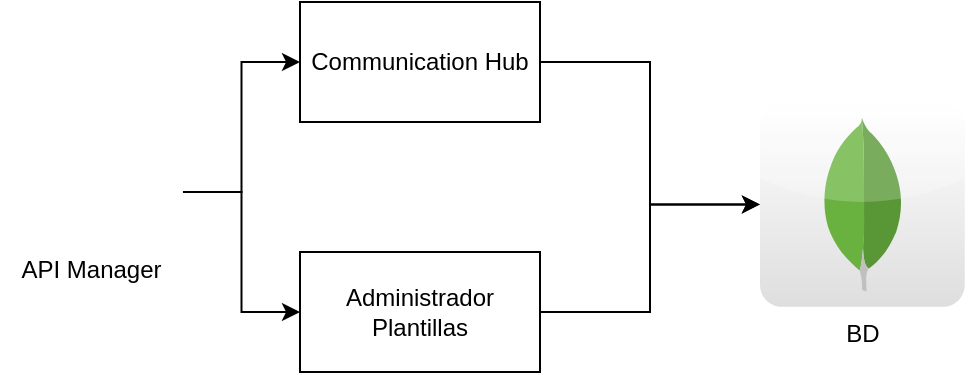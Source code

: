 <mxfile version="26.0.10">
  <diagram name="Página-1" id="I--uYjoeAKg2iHmLg4aw">
    <mxGraphModel dx="1434" dy="739" grid="1" gridSize="10" guides="1" tooltips="1" connect="1" arrows="1" fold="1" page="1" pageScale="1" pageWidth="827" pageHeight="1169" math="0" shadow="0">
      <root>
        <mxCell id="0" />
        <mxCell id="1" parent="0" />
        <mxCell id="kIFRUREvjJaYd9ezVtCr-8" style="edgeStyle=orthogonalEdgeStyle;rounded=0;orthogonalLoop=1;jettySize=auto;html=1;" edge="1" parent="1" source="kIFRUREvjJaYd9ezVtCr-1" target="kIFRUREvjJaYd9ezVtCr-6">
          <mxGeometry relative="1" as="geometry" />
        </mxCell>
        <mxCell id="kIFRUREvjJaYd9ezVtCr-1" value="Communication Hub" style="rounded=0;whiteSpace=wrap;html=1;" vertex="1" parent="1">
          <mxGeometry x="350" y="280" width="120" height="60" as="geometry" />
        </mxCell>
        <mxCell id="kIFRUREvjJaYd9ezVtCr-7" style="edgeStyle=orthogonalEdgeStyle;rounded=0;orthogonalLoop=1;jettySize=auto;html=1;" edge="1" parent="1" source="kIFRUREvjJaYd9ezVtCr-2" target="kIFRUREvjJaYd9ezVtCr-6">
          <mxGeometry relative="1" as="geometry" />
        </mxCell>
        <mxCell id="kIFRUREvjJaYd9ezVtCr-2" value="Administrador Plantillas" style="rounded=0;whiteSpace=wrap;html=1;" vertex="1" parent="1">
          <mxGeometry x="350" y="405" width="120" height="60" as="geometry" />
        </mxCell>
        <mxCell id="kIFRUREvjJaYd9ezVtCr-13" style="edgeStyle=orthogonalEdgeStyle;rounded=0;orthogonalLoop=1;jettySize=auto;html=1;entryX=0;entryY=0.5;entryDx=0;entryDy=0;" edge="1" parent="1" source="kIFRUREvjJaYd9ezVtCr-4" target="kIFRUREvjJaYd9ezVtCr-1">
          <mxGeometry relative="1" as="geometry" />
        </mxCell>
        <mxCell id="kIFRUREvjJaYd9ezVtCr-14" style="edgeStyle=orthogonalEdgeStyle;rounded=0;orthogonalLoop=1;jettySize=auto;html=1;entryX=0;entryY=0.5;entryDx=0;entryDy=0;" edge="1" parent="1" source="kIFRUREvjJaYd9ezVtCr-4" target="kIFRUREvjJaYd9ezVtCr-2">
          <mxGeometry relative="1" as="geometry" />
        </mxCell>
        <mxCell id="kIFRUREvjJaYd9ezVtCr-4" value="API Manager" style="shape=image;verticalLabelPosition=bottom;labelBackgroundColor=default;verticalAlign=top;aspect=fixed;imageAspect=0;image=https://wso2.cachefly.net/wso2/sites/images/brand/wso2-logo.png;" vertex="1" parent="1">
          <mxGeometry x="200" y="350" width="91.49" height="50" as="geometry" />
        </mxCell>
        <mxCell id="kIFRUREvjJaYd9ezVtCr-6" value="BD" style="dashed=0;outlineConnect=0;html=1;align=center;labelPosition=center;verticalLabelPosition=bottom;verticalAlign=top;shape=mxgraph.webicons.mongodb;gradientColor=#DFDEDE" vertex="1" parent="1">
          <mxGeometry x="580" y="330" width="102.4" height="102.4" as="geometry" />
        </mxCell>
      </root>
    </mxGraphModel>
  </diagram>
</mxfile>

